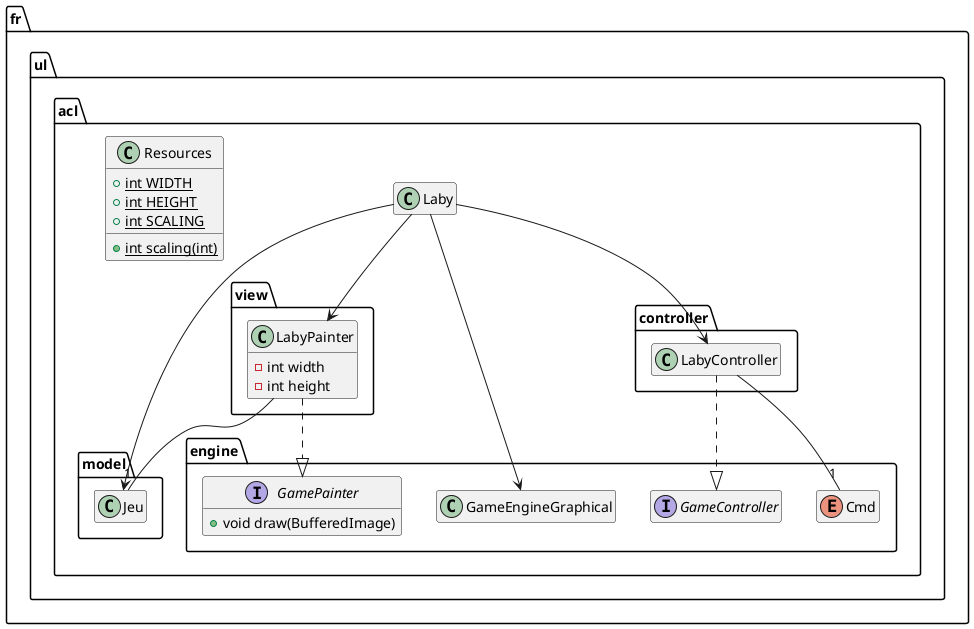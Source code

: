 @startuml

package fr.ul.acl {

  class Laby
  
  class Resources {
    +{static}int WIDTH
    +{static}int HEIGHT
    +{static}int SCALING
    +{static}int scaling(int)
  }

}

package fr.ul.acl.model {
  class Jeu
}

package fr.ul.acl.engine {

  enum Cmd
  interface GameController 
  class GameEngineGraphical
  
  interface GamePainter {
    +void draw(BufferedImage)
  } 
  
}

package fr.ul.acl.view {

  class LabyPainter {
    -int width
    -int height
  }
  
}

package fr.ul.acl.controller {
  class LabyController
}

LabyPainter ..|> GamePainter
LabyPainter -- "1" Jeu
LabyController ..|> GameController
LabyController -- "1" Cmd
Laby --> GameEngineGraphical
Laby --> Jeu
Laby --> LabyPainter
Laby --> LabyController

hide empty members

@enduml